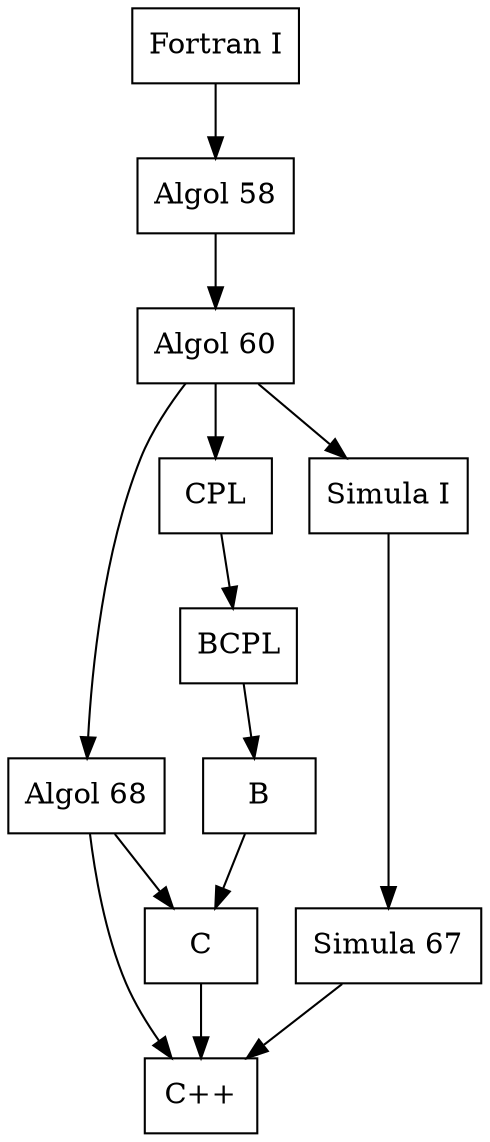 digraph Cpp {
  node [shape="box"]
  "Fortran I" -> "Algol 58"
  "Algol 58" -> "Algol 60"
  "Algol 60" -> "Algol 68"
  "Algol 68" -> "C"
  "Algol 60" -> "CPL"
  "CPL" -> "BCPL"
  "BCPL" -> "B"
  "B" -> "C"
  "C" -> "C++"
  "Algol 68" -> "C++"
  "Algol 60" -> "Simula I"
  "Simula I" -> "Simula 67"
  "Simula 67" -> "C++"
}
